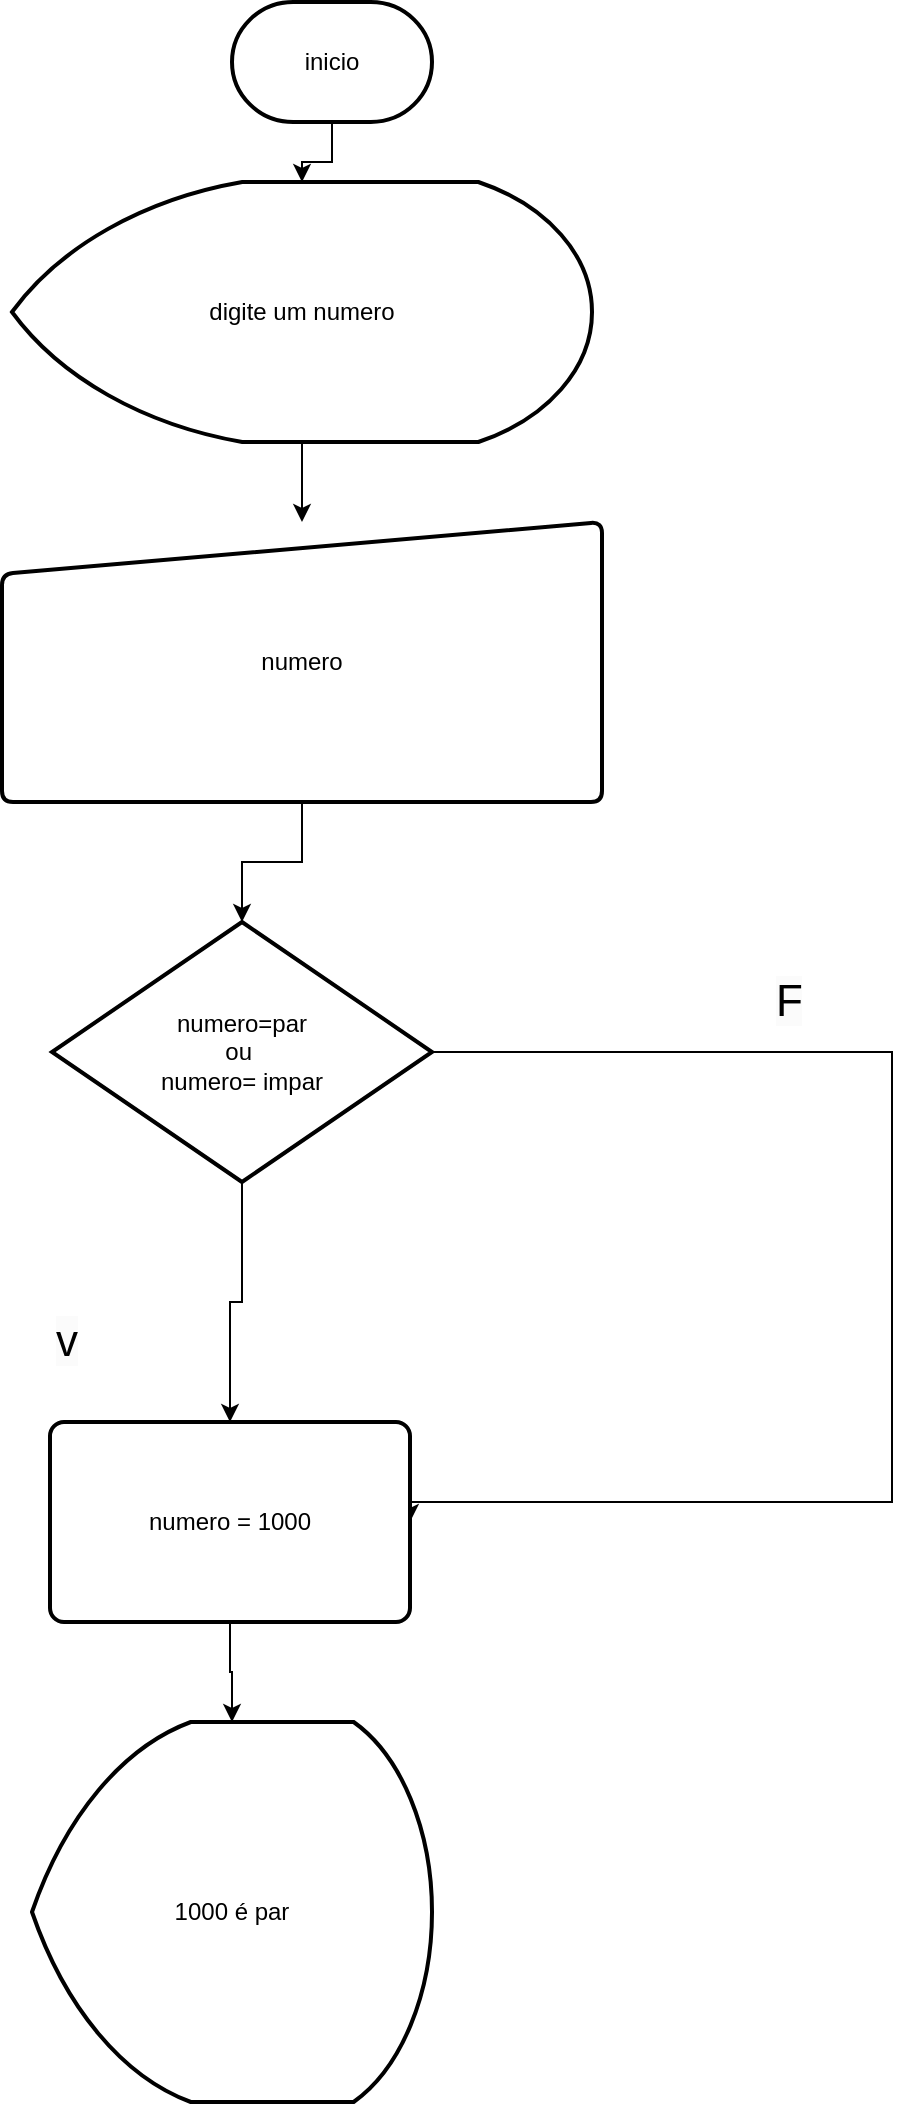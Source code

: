 <mxfile version="21.8.2" type="device">
  <diagram name="Página-1" id="5V5PTHlEaP0B_uXHZdxL">
    <mxGraphModel dx="1114" dy="610" grid="1" gridSize="10" guides="1" tooltips="1" connect="1" arrows="1" fold="1" page="1" pageScale="1" pageWidth="827" pageHeight="1169" math="0" shadow="0">
      <root>
        <mxCell id="0" />
        <mxCell id="1" parent="0" />
        <mxCell id="HzfHF0Tmv1DzDNZiRGt1-1" value="" style="edgeStyle=orthogonalEdgeStyle;rounded=0;orthogonalLoop=1;jettySize=auto;html=1;" edge="1" parent="1" source="HzfHF0Tmv1DzDNZiRGt1-2" target="HzfHF0Tmv1DzDNZiRGt1-6">
          <mxGeometry relative="1" as="geometry" />
        </mxCell>
        <mxCell id="HzfHF0Tmv1DzDNZiRGt1-2" value="inicio&lt;br&gt;" style="strokeWidth=2;html=1;shape=mxgraph.flowchart.terminator;whiteSpace=wrap;" vertex="1" parent="1">
          <mxGeometry x="330" y="10" width="100" height="60" as="geometry" />
        </mxCell>
        <mxCell id="HzfHF0Tmv1DzDNZiRGt1-3" value="" style="edgeStyle=orthogonalEdgeStyle;rounded=0;orthogonalLoop=1;jettySize=auto;html=1;" edge="1" parent="1" source="HzfHF0Tmv1DzDNZiRGt1-4" target="HzfHF0Tmv1DzDNZiRGt1-9">
          <mxGeometry relative="1" as="geometry" />
        </mxCell>
        <mxCell id="HzfHF0Tmv1DzDNZiRGt1-4" value="numero" style="html=1;strokeWidth=2;shape=manualInput;whiteSpace=wrap;rounded=1;size=26;arcSize=11;" vertex="1" parent="1">
          <mxGeometry x="215" y="270" width="300" height="140" as="geometry" />
        </mxCell>
        <mxCell id="HzfHF0Tmv1DzDNZiRGt1-5" value="" style="edgeStyle=orthogonalEdgeStyle;rounded=0;orthogonalLoop=1;jettySize=auto;html=1;" edge="1" parent="1" source="HzfHF0Tmv1DzDNZiRGt1-6" target="HzfHF0Tmv1DzDNZiRGt1-4">
          <mxGeometry relative="1" as="geometry" />
        </mxCell>
        <mxCell id="HzfHF0Tmv1DzDNZiRGt1-6" value="digite um numero" style="strokeWidth=2;html=1;shape=mxgraph.flowchart.display;whiteSpace=wrap;" vertex="1" parent="1">
          <mxGeometry x="220" y="100" width="290" height="130" as="geometry" />
        </mxCell>
        <mxCell id="HzfHF0Tmv1DzDNZiRGt1-7" style="edgeStyle=orthogonalEdgeStyle;rounded=0;orthogonalLoop=1;jettySize=auto;html=1;entryX=1;entryY=0.5;entryDx=0;entryDy=0;" edge="1" parent="1" source="HzfHF0Tmv1DzDNZiRGt1-9" target="HzfHF0Tmv1DzDNZiRGt1-10">
          <mxGeometry relative="1" as="geometry">
            <mxPoint x="670" y="886" as="targetPoint" />
            <Array as="points">
              <mxPoint x="660" y="535" />
              <mxPoint x="660" y="760" />
            </Array>
          </mxGeometry>
        </mxCell>
        <mxCell id="HzfHF0Tmv1DzDNZiRGt1-8" value="" style="edgeStyle=orthogonalEdgeStyle;rounded=0;orthogonalLoop=1;jettySize=auto;html=1;" edge="1" parent="1" source="HzfHF0Tmv1DzDNZiRGt1-9" target="HzfHF0Tmv1DzDNZiRGt1-10">
          <mxGeometry relative="1" as="geometry" />
        </mxCell>
        <mxCell id="HzfHF0Tmv1DzDNZiRGt1-9" value="numero=par&lt;br&gt;ou&amp;nbsp;&lt;br&gt;numero= impar&lt;br&gt;" style="strokeWidth=2;html=1;shape=mxgraph.flowchart.decision;whiteSpace=wrap;" vertex="1" parent="1">
          <mxGeometry x="240" y="470" width="190" height="130" as="geometry" />
        </mxCell>
        <mxCell id="HzfHF0Tmv1DzDNZiRGt1-14" value="" style="edgeStyle=orthogonalEdgeStyle;rounded=0;orthogonalLoop=1;jettySize=auto;html=1;" edge="1" parent="1" source="HzfHF0Tmv1DzDNZiRGt1-10" target="HzfHF0Tmv1DzDNZiRGt1-13">
          <mxGeometry relative="1" as="geometry" />
        </mxCell>
        <mxCell id="HzfHF0Tmv1DzDNZiRGt1-10" value="numero = 1000" style="rounded=1;whiteSpace=wrap;html=1;absoluteArcSize=1;arcSize=14;strokeWidth=2;" vertex="1" parent="1">
          <mxGeometry x="239" y="720" width="180" height="100" as="geometry" />
        </mxCell>
        <mxCell id="HzfHF0Tmv1DzDNZiRGt1-11" value="&lt;span style=&quot;color: rgb(0, 0, 0); font-family: Helvetica; font-size: 22px; font-style: normal; font-variant-ligatures: normal; font-variant-caps: normal; font-weight: 400; letter-spacing: normal; orphans: 2; text-align: center; text-indent: 0px; text-transform: none; widows: 2; word-spacing: 0px; -webkit-text-stroke-width: 0px; background-color: rgb(251, 251, 251); text-decoration-thickness: initial; text-decoration-style: initial; text-decoration-color: initial; float: none; display: inline !important;&quot;&gt;v&lt;/span&gt;" style="text;whiteSpace=wrap;html=1;fontSize=22;" vertex="1" parent="1">
          <mxGeometry x="240" y="660" width="40" height="40" as="geometry" />
        </mxCell>
        <mxCell id="HzfHF0Tmv1DzDNZiRGt1-12" value="&lt;span style=&quot;color: rgb(0, 0, 0); font-family: Helvetica; font-size: 22px; font-style: normal; font-variant-ligatures: normal; font-variant-caps: normal; font-weight: 400; letter-spacing: normal; orphans: 2; text-align: center; text-indent: 0px; text-transform: none; widows: 2; word-spacing: 0px; -webkit-text-stroke-width: 0px; background-color: rgb(251, 251, 251); text-decoration-thickness: initial; text-decoration-style: initial; text-decoration-color: initial; float: none; display: inline !important;&quot;&gt;F&lt;/span&gt;" style="text;whiteSpace=wrap;html=1;fontSize=22;" vertex="1" parent="1">
          <mxGeometry x="600" y="490" width="40" height="40" as="geometry" />
        </mxCell>
        <mxCell id="HzfHF0Tmv1DzDNZiRGt1-13" value="1000 é par" style="strokeWidth=2;html=1;shape=mxgraph.flowchart.display;whiteSpace=wrap;" vertex="1" parent="1">
          <mxGeometry x="230" y="870" width="200" height="190" as="geometry" />
        </mxCell>
      </root>
    </mxGraphModel>
  </diagram>
</mxfile>
